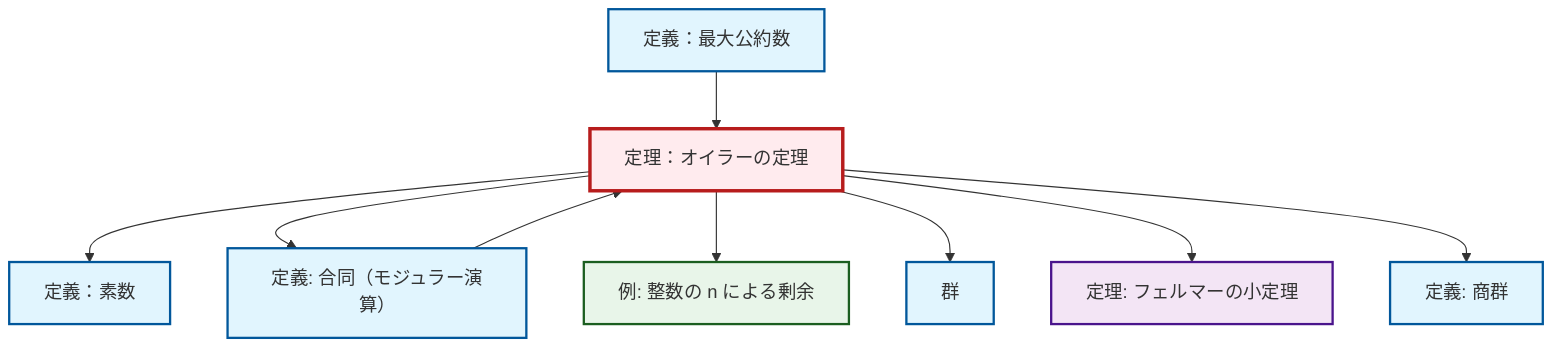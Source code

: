 graph TD
    classDef definition fill:#e1f5fe,stroke:#01579b,stroke-width:2px
    classDef theorem fill:#f3e5f5,stroke:#4a148c,stroke-width:2px
    classDef axiom fill:#fff3e0,stroke:#e65100,stroke-width:2px
    classDef example fill:#e8f5e9,stroke:#1b5e20,stroke-width:2px
    classDef current fill:#ffebee,stroke:#b71c1c,stroke-width:3px
    def-group["群"]:::definition
    thm-euler["定理：オイラーの定理"]:::theorem
    thm-fermat-little["定理: フェルマーの小定理"]:::theorem
    def-prime["定義：素数"]:::definition
    def-quotient-group["定義: 商群"]:::definition
    def-congruence["定義: 合同（モジュラー演算）"]:::definition
    ex-quotient-integers-mod-n["例: 整数の n による剰余"]:::example
    def-gcd["定義：最大公約数"]:::definition
    thm-euler --> def-prime
    thm-euler --> def-congruence
    thm-euler --> ex-quotient-integers-mod-n
    def-gcd --> thm-euler
    def-congruence --> thm-euler
    thm-euler --> def-group
    thm-euler --> thm-fermat-little
    thm-euler --> def-quotient-group
    class thm-euler current